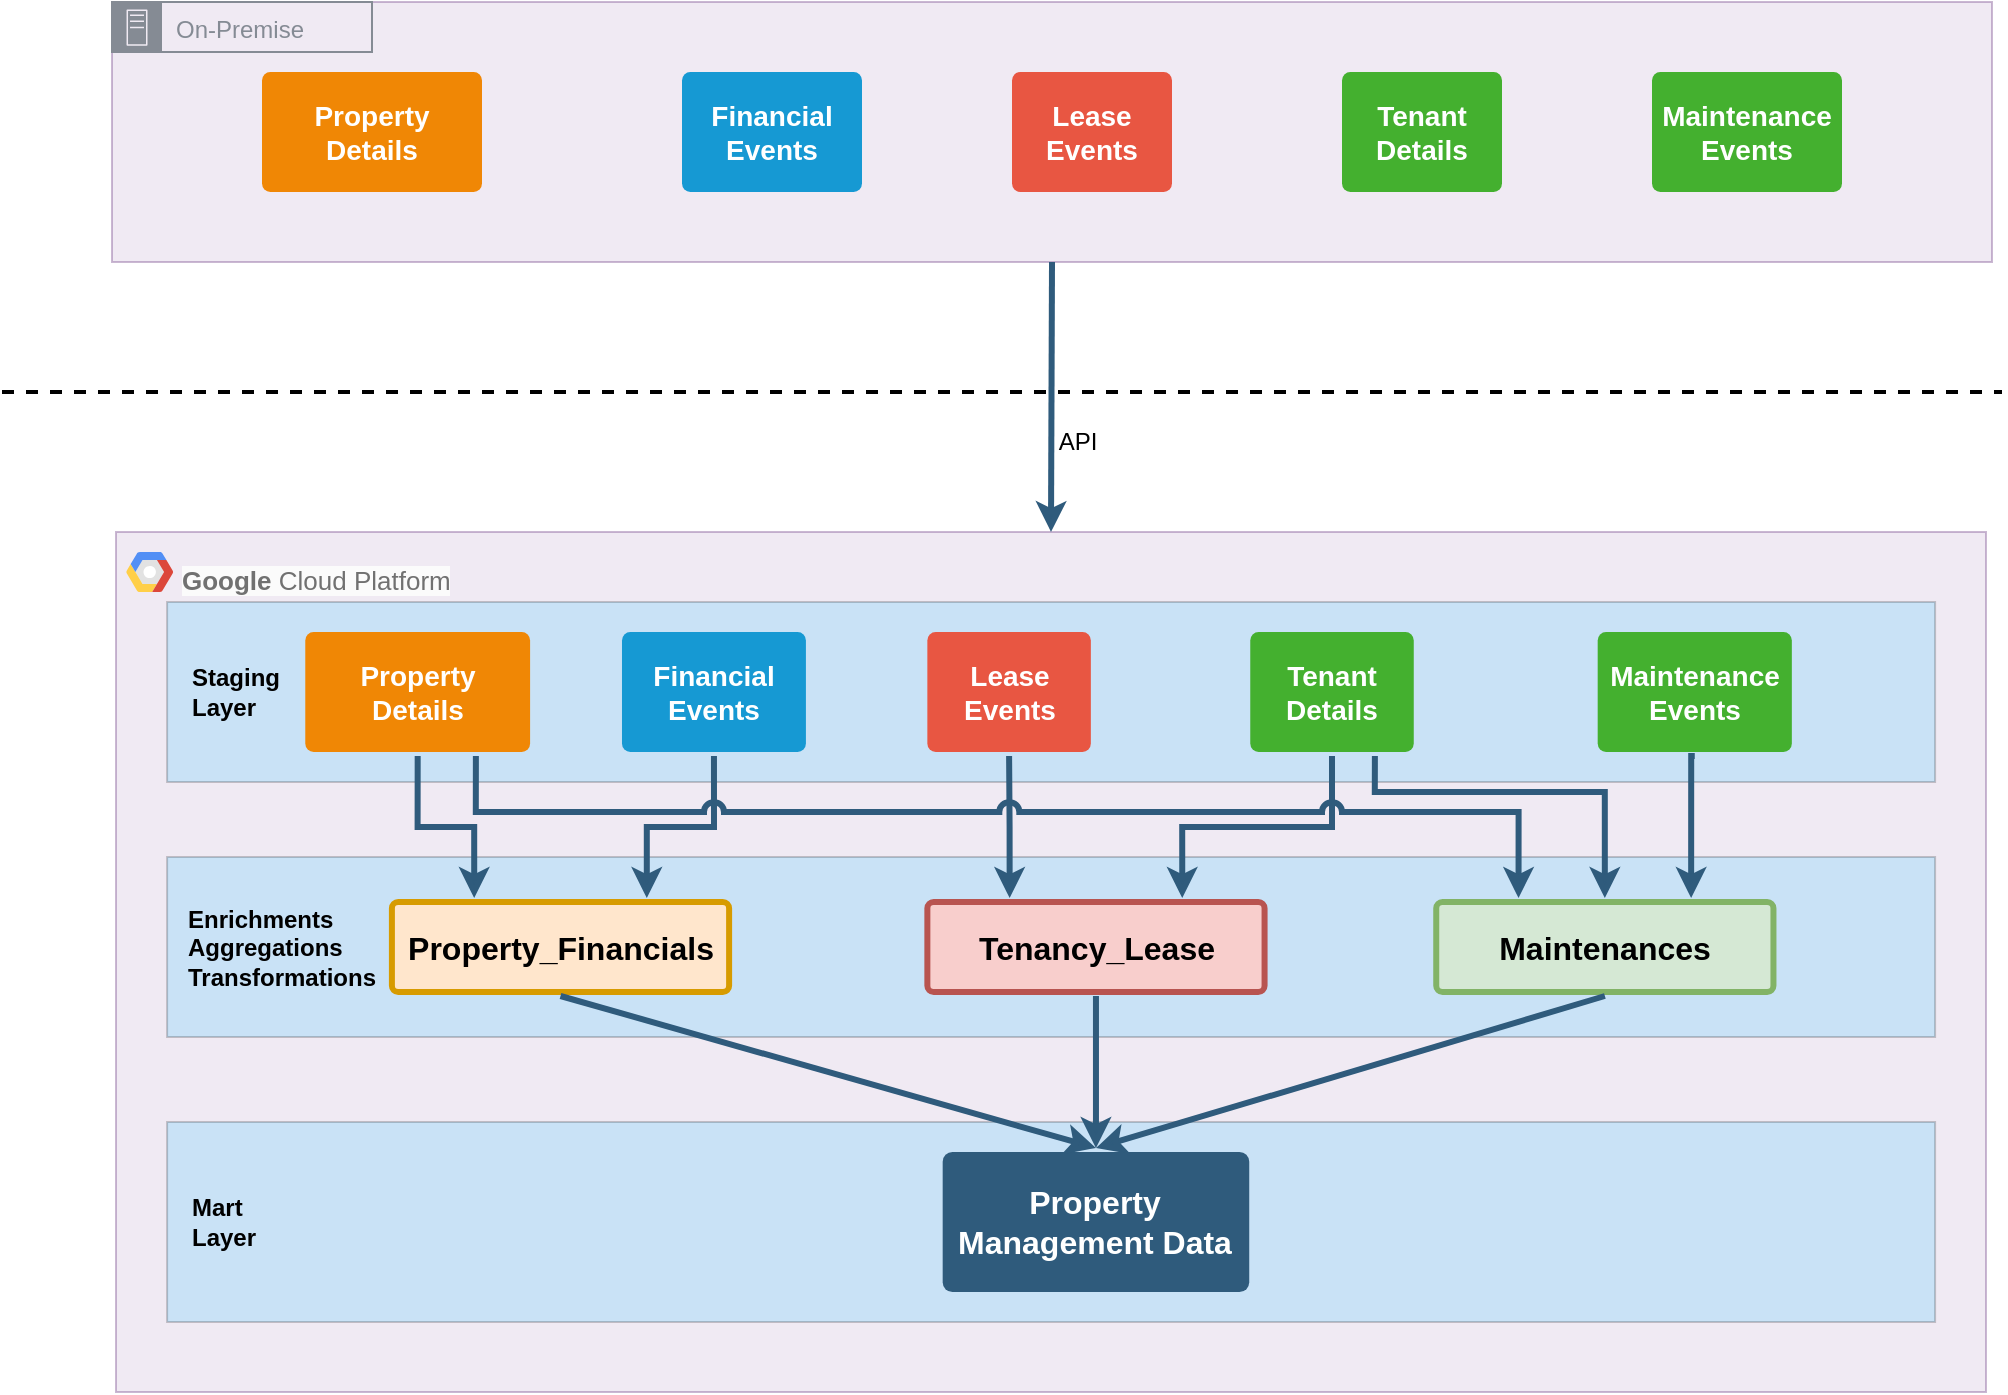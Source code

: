 <mxfile version="24.9.1">
  <diagram id="6a731a19-8d31-9384-78a2-239565b7b9f0" name="Page-1">
    <mxGraphModel dx="1224" dy="704" grid="1" gridSize="10" guides="1" tooltips="1" connect="1" arrows="1" fold="1" page="1" pageScale="1" pageWidth="1169" pageHeight="827" background="none" math="0" shadow="0">
      <root>
        <mxCell id="0" />
        <mxCell id="1" parent="0" />
        <mxCell id="xAftQ-V8ujB6SN10Z2Ji-1817" value="" style="group" vertex="1" connectable="0" parent="1">
          <mxGeometry x="137" y="350" width="935" height="430" as="geometry" />
        </mxCell>
        <mxCell id="xAftQ-V8ujB6SN10Z2Ji-1800" value="" style="rounded=0;whiteSpace=wrap;html=1;fillColor=#e1d5e7;strokeColor=#9673a6;opacity=50;" vertex="1" parent="xAftQ-V8ujB6SN10Z2Ji-1817">
          <mxGeometry width="935" height="430" as="geometry" />
        </mxCell>
        <mxCell id="xAftQ-V8ujB6SN10Z2Ji-1845" value="" style="rounded=0;whiteSpace=wrap;html=1;opacity=20;fillColor=#30C1FF;" vertex="1" parent="xAftQ-V8ujB6SN10Z2Ji-1817">
          <mxGeometry x="25.55" y="295" width="884" height="100" as="geometry" />
        </mxCell>
        <mxCell id="xAftQ-V8ujB6SN10Z2Ji-1843" value="" style="rounded=0;whiteSpace=wrap;html=1;opacity=20;fillColor=#30C1FF;" vertex="1" parent="xAftQ-V8ujB6SN10Z2Ji-1817">
          <mxGeometry x="25.55" y="35" width="884" height="90" as="geometry" />
        </mxCell>
        <mxCell id="xAftQ-V8ujB6SN10Z2Ji-1842" value="" style="rounded=0;whiteSpace=wrap;html=1;opacity=20;fillColor=#30C1FF;" vertex="1" parent="xAftQ-V8ujB6SN10Z2Ji-1817">
          <mxGeometry x="25.55" y="162.5" width="884" height="90" as="geometry" />
        </mxCell>
        <mxCell id="xAftQ-V8ujB6SN10Z2Ji-1807" value="" style="group" vertex="1" connectable="0" parent="xAftQ-V8ujB6SN10Z2Ji-1817">
          <mxGeometry x="25.546" y="10" width="189.044" height="40" as="geometry" />
        </mxCell>
        <mxCell id="xAftQ-V8ujB6SN10Z2Ji-1791" value="" style="shape=mxgraph.gcp2.google_cloud_platform;fillColor=#F6F6F6;strokeColor=none;shadow=0;gradientColor=none;" vertex="1" parent="xAftQ-V8ujB6SN10Z2Ji-1807">
          <mxGeometry x="-20.437" width="23.503" height="20" as="geometry">
            <mxPoint x="20" y="10" as="offset" />
          </mxGeometry>
        </mxCell>
        <mxCell id="xAftQ-V8ujB6SN10Z2Ji-1792" value="&lt;font style=&quot;font-size: 13px;&quot;&gt;&lt;b style=&quot;forced-color-adjust: none; color: rgb(113, 113, 113); font-family: Helvetica; font-style: normal; font-variant-ligatures: normal; font-variant-caps: normal; letter-spacing: normal; orphans: 2; text-align: left; text-indent: 0px; text-transform: none; widows: 2; word-spacing: 0px; -webkit-text-stroke-width: 0px; white-space: nowrap; background-color: rgb(251, 251, 251); text-decoration-thickness: initial; text-decoration-style: initial; text-decoration-color: initial;&quot;&gt;Google&amp;nbsp;&lt;/b&gt;&lt;span style=&quot;color: rgb(113, 113, 113); font-family: Helvetica; font-style: normal; font-variant-ligatures: normal; font-variant-caps: normal; font-weight: 400; letter-spacing: normal; orphans: 2; text-align: left; text-indent: 0px; text-transform: none; widows: 2; word-spacing: 0px; -webkit-text-stroke-width: 0px; white-space: nowrap; background-color: rgb(251, 251, 251); text-decoration-thickness: initial; text-decoration-style: initial; text-decoration-color: initial; float: none; display: inline !important;&quot;&gt;Cloud Platform&lt;/span&gt;&lt;/font&gt;" style="text;whiteSpace=wrap;html=1;" vertex="1" parent="xAftQ-V8ujB6SN10Z2Ji-1807">
          <mxGeometry x="5.109" width="183.934" height="40" as="geometry" />
        </mxCell>
        <mxCell id="xAftQ-V8ujB6SN10Z2Ji-1795" value="Financial Events" style="rounded=1;whiteSpace=wrap;html=1;shadow=0;labelBackgroundColor=none;strokeColor=none;strokeWidth=3;fillColor=#1699d3;fontFamily=Helvetica;fontSize=14;fontColor=#FFFFFF;align=center;spacing=5;fontStyle=1;arcSize=7;perimeterSpacing=2;" vertex="1" parent="xAftQ-V8ujB6SN10Z2Ji-1817">
          <mxGeometry x="252.997" y="50" width="91.967" height="60" as="geometry" />
        </mxCell>
        <mxCell id="xAftQ-V8ujB6SN10Z2Ji-1798" value="Lease Events" style="rounded=1;whiteSpace=wrap;html=1;shadow=0;labelBackgroundColor=none;strokeColor=none;strokeWidth=3;fillColor=#e85642;fontFamily=Helvetica;fontSize=14;fontColor=#FFFFFF;align=center;spacing=5;fontStyle=1;arcSize=7;perimeterSpacing=2;" vertex="1" parent="xAftQ-V8ujB6SN10Z2Ji-1817">
          <mxGeometry x="405.677" y="50" width="81.749" height="60" as="geometry" />
        </mxCell>
        <mxCell id="xAftQ-V8ujB6SN10Z2Ji-1808" value="Property_Financials" style="rounded=1;whiteSpace=wrap;html=1;shadow=0;labelBackgroundColor=none;strokeColor=#d79b00;strokeWidth=3;fillColor=#ffe6cc;fontFamily=Helvetica;fontSize=16;align=center;fontStyle=1;spacing=5;arcSize=7;perimeterSpacing=2;" vertex="1" parent="xAftQ-V8ujB6SN10Z2Ji-1817">
          <mxGeometry x="137.951" y="185" width="168.607" height="45" as="geometry" />
        </mxCell>
        <mxCell id="xAftQ-V8ujB6SN10Z2Ji-1811" value="" style="edgeStyle=orthogonalEdgeStyle;rounded=0;jumpStyle=none;html=1;shadow=0;labelBackgroundColor=none;startArrow=classic;startFill=1;endArrow=none;endFill=0;jettySize=auto;orthogonalLoop=1;strokeColor=#2F5B7C;strokeWidth=3;fontFamily=Helvetica;fontSize=16;fontColor=#23445D;spacing=5;entryX=0.5;entryY=1;entryDx=0;entryDy=0;exitX=0.75;exitY=0;exitDx=0;exitDy=0;" edge="1" parent="xAftQ-V8ujB6SN10Z2Ji-1817" source="xAftQ-V8ujB6SN10Z2Ji-1808" target="xAftQ-V8ujB6SN10Z2Ji-1795">
          <mxGeometry relative="1" as="geometry">
            <mxPoint x="387.284" y="208" as="sourcePoint" />
            <mxPoint x="286.12" y="117" as="targetPoint" />
          </mxGeometry>
        </mxCell>
        <mxCell id="xAftQ-V8ujB6SN10Z2Ji-1794" value="Tenant Details" style="rounded=1;whiteSpace=wrap;html=1;shadow=0;labelBackgroundColor=none;strokeColor=none;strokeWidth=3;fillColor=#44B02F;fontFamily=Helvetica;fontSize=14;fontColor=#FFFFFF;align=center;spacing=5;fontStyle=1;arcSize=7;perimeterSpacing=2;" vertex="1" parent="xAftQ-V8ujB6SN10Z2Ji-1817">
          <mxGeometry x="567.131" y="50" width="81.749" height="60" as="geometry" />
        </mxCell>
        <mxCell id="xAftQ-V8ujB6SN10Z2Ji-1799" value="Maintenance Events" style="rounded=1;whiteSpace=wrap;html=1;shadow=0;labelBackgroundColor=none;strokeColor=none;strokeWidth=3;fillColor=#44B02F;fontFamily=Helvetica;fontSize=14;fontColor=#FFFFFF;align=center;spacing=5;fontStyle=1;arcSize=7;perimeterSpacing=2;" vertex="1" parent="xAftQ-V8ujB6SN10Z2Ji-1817">
          <mxGeometry x="740.847" y="50" width="97.077" height="60" as="geometry" />
        </mxCell>
        <mxCell id="xAftQ-V8ujB6SN10Z2Ji-1796" value="Property Details" style="rounded=1;whiteSpace=wrap;html=1;shadow=0;labelBackgroundColor=none;strokeColor=none;strokeWidth=3;fillColor=#F08705;fontFamily=Helvetica;fontSize=14;fontColor=#FFFFFF;align=center;spacing=5;fontStyle=1;arcSize=7;perimeterSpacing=2;" vertex="1" parent="xAftQ-V8ujB6SN10Z2Ji-1817">
          <mxGeometry x="94.639" y="50" width="112.404" height="60" as="geometry" />
        </mxCell>
        <mxCell id="xAftQ-V8ujB6SN10Z2Ji-1809" value="" style="edgeStyle=orthogonalEdgeStyle;rounded=0;jumpStyle=none;html=1;shadow=0;labelBackgroundColor=none;startArrow=classic;startFill=1;endArrow=none;endFill=0;jettySize=auto;orthogonalLoop=1;strokeColor=#2F5B7C;strokeWidth=3;fontFamily=Helvetica;fontSize=16;fontColor=#23445D;spacing=5;exitX=0.25;exitY=0;exitDx=0;exitDy=0;entryX=0.5;entryY=1;entryDx=0;entryDy=0;" edge="1" parent="xAftQ-V8ujB6SN10Z2Ji-1817" source="xAftQ-V8ujB6SN10Z2Ji-1808" target="xAftQ-V8ujB6SN10Z2Ji-1796">
          <mxGeometry relative="1" as="geometry">
            <mxPoint x="470.055" y="10" as="sourcePoint" />
            <mxPoint x="470.055" y="-125" as="targetPoint" />
          </mxGeometry>
        </mxCell>
        <mxCell id="1749" value="Property Management Data" style="rounded=1;whiteSpace=wrap;html=1;shadow=0;labelBackgroundColor=none;strokeColor=none;strokeWidth=3;fillColor=#2F5B7C;fontFamily=Helvetica;fontSize=16;fontColor=#FFFFFF;align=center;fontStyle=1;spacing=5;arcSize=7;perimeterSpacing=2;" parent="xAftQ-V8ujB6SN10Z2Ji-1817" vertex="1">
          <mxGeometry x="413.342" y="310" width="153.279" height="70" as="geometry" />
        </mxCell>
        <mxCell id="xAftQ-V8ujB6SN10Z2Ji-1823" value="Tenancy_Lease" style="rounded=1;whiteSpace=wrap;html=1;shadow=0;labelBackgroundColor=none;strokeColor=#b85450;strokeWidth=3;fillColor=#f8cecc;fontFamily=Helvetica;fontSize=16;align=center;fontStyle=1;spacing=5;arcSize=7;perimeterSpacing=2;" vertex="1" parent="xAftQ-V8ujB6SN10Z2Ji-1817">
          <mxGeometry x="405.678" y="185" width="168.607" height="45" as="geometry" />
        </mxCell>
        <mxCell id="xAftQ-V8ujB6SN10Z2Ji-1826" value="" style="edgeStyle=orthogonalEdgeStyle;rounded=0;jumpStyle=none;html=1;shadow=0;labelBackgroundColor=none;startArrow=classic;startFill=1;endArrow=none;endFill=0;jettySize=auto;orthogonalLoop=1;strokeColor=#2F5B7C;strokeWidth=3;fontFamily=Helvetica;fontSize=16;fontColor=#23445D;spacing=5;exitX=0.25;exitY=0;exitDx=0;exitDy=0;entryX=0.5;entryY=1;entryDx=0;entryDy=0;" edge="1" parent="xAftQ-V8ujB6SN10Z2Ji-1817" source="xAftQ-V8ujB6SN10Z2Ji-1823" target="xAftQ-V8ujB6SN10Z2Ji-1798">
          <mxGeometry relative="1" as="geometry">
            <mxPoint x="209.481" y="193" as="sourcePoint" />
            <mxPoint x="143.06" y="122" as="targetPoint" />
          </mxGeometry>
        </mxCell>
        <mxCell id="xAftQ-V8ujB6SN10Z2Ji-1827" value="" style="edgeStyle=orthogonalEdgeStyle;rounded=0;jumpStyle=none;html=1;shadow=0;labelBackgroundColor=none;startArrow=classic;startFill=1;endArrow=none;endFill=0;jettySize=auto;orthogonalLoop=1;strokeColor=#2F5B7C;strokeWidth=3;fontFamily=Helvetica;fontSize=16;fontColor=#23445D;spacing=5;entryX=0.5;entryY=1;entryDx=0;entryDy=0;exitX=0.75;exitY=0;exitDx=0;exitDy=0;" edge="1" parent="xAftQ-V8ujB6SN10Z2Ji-1817" source="xAftQ-V8ujB6SN10Z2Ji-1823" target="xAftQ-V8ujB6SN10Z2Ji-1794">
          <mxGeometry relative="1" as="geometry">
            <mxPoint x="296.339" y="193" as="sourcePoint" />
            <mxPoint x="316.776" y="122" as="targetPoint" />
          </mxGeometry>
        </mxCell>
        <mxCell id="xAftQ-V8ujB6SN10Z2Ji-1828" value="Maintenances" style="rounded=1;whiteSpace=wrap;html=1;shadow=0;labelBackgroundColor=none;strokeColor=#82b366;strokeWidth=3;fillColor=#d5e8d4;fontFamily=Helvetica;fontSize=16;align=center;fontStyle=1;spacing=5;arcSize=7;perimeterSpacing=2;" vertex="1" parent="xAftQ-V8ujB6SN10Z2Ji-1817">
          <mxGeometry x="660.12" y="185" width="168.607" height="45" as="geometry" />
        </mxCell>
        <mxCell id="xAftQ-V8ujB6SN10Z2Ji-1831" value="" style="edgeStyle=orthogonalEdgeStyle;rounded=0;jumpStyle=none;html=1;shadow=0;labelBackgroundColor=none;startArrow=classic;startFill=1;endArrow=none;endFill=0;jettySize=auto;orthogonalLoop=1;strokeColor=#2F5B7C;strokeWidth=3;fontFamily=Helvetica;fontSize=16;fontColor=#23445D;spacing=5;entryX=0.75;entryY=1;entryDx=0;entryDy=0;exitX=0.5;exitY=0;exitDx=0;exitDy=0;" edge="1" parent="xAftQ-V8ujB6SN10Z2Ji-1817" source="xAftQ-V8ujB6SN10Z2Ji-1828" target="xAftQ-V8ujB6SN10Z2Ji-1794">
          <mxGeometry relative="1" as="geometry">
            <mxPoint x="543.628" y="193" as="sourcePoint" />
            <mxPoint x="618.224" y="122" as="targetPoint" />
            <Array as="points">
              <mxPoint x="743.913" y="130" />
              <mxPoint x="629.464" y="130" />
            </Array>
          </mxGeometry>
        </mxCell>
        <mxCell id="xAftQ-V8ujB6SN10Z2Ji-1835" value="" style="edgeStyle=orthogonalEdgeStyle;rounded=0;jumpStyle=none;html=1;shadow=0;labelBackgroundColor=none;startArrow=classic;startFill=1;endArrow=none;endFill=0;jettySize=auto;orthogonalLoop=1;strokeColor=#2F5B7C;strokeWidth=3;fontFamily=Helvetica;fontSize=16;fontColor=#23445D;spacing=5;entryX=0.5;entryY=1;entryDx=0;entryDy=0;exitX=0.75;exitY=0;exitDx=0;exitDy=0;" edge="1" parent="xAftQ-V8ujB6SN10Z2Ji-1817" source="xAftQ-V8ujB6SN10Z2Ji-1828" target="xAftQ-V8ujB6SN10Z2Ji-1799">
          <mxGeometry relative="1" as="geometry">
            <mxPoint x="916.607" y="193" as="sourcePoint" />
            <mxPoint x="802.158" y="122" as="targetPoint" />
            <Array as="points">
              <mxPoint x="786.831" y="112" />
            </Array>
          </mxGeometry>
        </mxCell>
        <mxCell id="xAftQ-V8ujB6SN10Z2Ji-1836" value="" style="edgeStyle=orthogonalEdgeStyle;rounded=0;jumpStyle=arc;html=1;shadow=0;labelBackgroundColor=none;startArrow=classic;startFill=1;endArrow=none;endFill=0;jettySize=auto;orthogonalLoop=1;strokeColor=#2F5B7C;strokeWidth=3;fontFamily=Helvetica;fontSize=16;fontColor=#23445D;spacing=5;exitX=0.25;exitY=0;exitDx=0;exitDy=0;entryX=0.75;entryY=1;entryDx=0;entryDy=0;" edge="1" parent="xAftQ-V8ujB6SN10Z2Ji-1817" source="xAftQ-V8ujB6SN10Z2Ji-1828" target="xAftQ-V8ujB6SN10Z2Ji-1796">
          <mxGeometry relative="1" as="geometry">
            <mxPoint x="189.044" y="193" as="sourcePoint" />
            <mxPoint x="143.06" y="122" as="targetPoint" />
            <Array as="points">
              <mxPoint x="701" y="140" />
              <mxPoint x="180" y="140" />
            </Array>
          </mxGeometry>
        </mxCell>
        <mxCell id="xAftQ-V8ujB6SN10Z2Ji-1838" value="" style="rounded=0;jumpStyle=none;html=1;shadow=0;labelBackgroundColor=none;startArrow=classic;startFill=1;endArrow=none;endFill=0;jettySize=auto;orthogonalLoop=1;strokeColor=#2F5B7C;strokeWidth=3;fontFamily=Helvetica;fontSize=16;fontColor=#23445D;spacing=5;exitX=0.5;exitY=0;exitDx=0;exitDy=0;entryX=0.5;entryY=1;entryDx=0;entryDy=0;" edge="1" parent="xAftQ-V8ujB6SN10Z2Ji-1817" source="1749" target="xAftQ-V8ujB6SN10Z2Ji-1808">
          <mxGeometry relative="1" as="geometry">
            <mxPoint x="286.12" y="321" as="sourcePoint" />
            <mxPoint x="240.137" y="250" as="targetPoint" />
          </mxGeometry>
        </mxCell>
        <mxCell id="xAftQ-V8ujB6SN10Z2Ji-1839" value="" style="rounded=0;jumpStyle=none;html=1;shadow=0;labelBackgroundColor=none;startArrow=classic;startFill=1;endArrow=none;endFill=0;jettySize=auto;orthogonalLoop=1;strokeColor=#2F5B7C;strokeWidth=3;fontFamily=Helvetica;fontSize=16;fontColor=#23445D;spacing=5;exitX=0.5;exitY=0;exitDx=0;exitDy=0;entryX=0.5;entryY=1;entryDx=0;entryDy=0;" edge="1" parent="xAftQ-V8ujB6SN10Z2Ji-1817" source="1749" target="xAftQ-V8ujB6SN10Z2Ji-1823">
          <mxGeometry relative="1" as="geometry">
            <mxPoint x="763.328" y="308" as="sourcePoint" />
            <mxPoint x="546.694" y="242" as="targetPoint" />
          </mxGeometry>
        </mxCell>
        <mxCell id="xAftQ-V8ujB6SN10Z2Ji-1840" value="" style="rounded=0;jumpStyle=none;html=1;shadow=0;labelBackgroundColor=none;startArrow=classic;startFill=1;endArrow=none;endFill=0;jettySize=auto;orthogonalLoop=1;strokeColor=#2F5B7C;strokeWidth=3;fontFamily=Helvetica;fontSize=16;fontColor=#23445D;spacing=5;exitX=0.5;exitY=0;exitDx=0;exitDy=0;entryX=0.5;entryY=1;entryDx=0;entryDy=0;" edge="1" parent="xAftQ-V8ujB6SN10Z2Ji-1817" source="1749" target="xAftQ-V8ujB6SN10Z2Ji-1828">
          <mxGeometry relative="1" as="geometry">
            <mxPoint x="449.617" y="308" as="sourcePoint" />
            <mxPoint x="500.71" y="242" as="targetPoint" />
          </mxGeometry>
        </mxCell>
        <mxCell id="xAftQ-V8ujB6SN10Z2Ji-1841" value="&lt;b&gt;Enrichments&lt;br&gt;Aggregations&lt;br&gt;Transformations&lt;/b&gt;" style="text;html=1;align=left;verticalAlign=middle;whiteSpace=wrap;rounded=0;" vertex="1" parent="xAftQ-V8ujB6SN10Z2Ji-1817">
          <mxGeometry x="34" y="192.5" width="60" height="30" as="geometry" />
        </mxCell>
        <mxCell id="xAftQ-V8ujB6SN10Z2Ji-1844" value="&lt;b&gt;Staging Layer&lt;/b&gt;" style="text;html=1;align=left;verticalAlign=middle;whiteSpace=wrap;rounded=0;" vertex="1" parent="xAftQ-V8ujB6SN10Z2Ji-1817">
          <mxGeometry x="36" y="65" width="60" height="30" as="geometry" />
        </mxCell>
        <mxCell id="xAftQ-V8ujB6SN10Z2Ji-1846" value="&lt;b&gt;Mart Layer&lt;/b&gt;" style="text;html=1;align=left;verticalAlign=middle;whiteSpace=wrap;rounded=0;" vertex="1" parent="xAftQ-V8ujB6SN10Z2Ji-1817">
          <mxGeometry x="36" y="330" width="60" height="30" as="geometry" />
        </mxCell>
        <mxCell id="xAftQ-V8ujB6SN10Z2Ji-1802" value="" style="group" vertex="1" connectable="0" parent="1">
          <mxGeometry x="135" y="85" width="940" height="130" as="geometry" />
        </mxCell>
        <mxCell id="xAftQ-V8ujB6SN10Z2Ji-1789" value="" style="rounded=0;whiteSpace=wrap;html=1;fillColor=#e1d5e7;strokeColor=#9673a6;opacity=50;" vertex="1" parent="xAftQ-V8ujB6SN10Z2Ji-1802">
          <mxGeometry width="940" height="130" as="geometry" />
        </mxCell>
        <mxCell id="xAftQ-V8ujB6SN10Z2Ji-1801" value="On-Premise" style="sketch=0;outlineConnect=0;gradientColor=none;html=1;whiteSpace=wrap;fontSize=12;fontStyle=0;shape=mxgraph.aws4.group;grIcon=mxgraph.aws4.group_on_premise;strokeColor=#858B94;fillColor=none;verticalAlign=top;align=left;spacingLeft=30;fontColor=#858B94;dashed=0;" vertex="1" parent="xAftQ-V8ujB6SN10Z2Ji-1802">
          <mxGeometry width="130" height="25" as="geometry" />
        </mxCell>
        <mxCell id="1764" value="Property Details" style="rounded=1;whiteSpace=wrap;html=1;shadow=0;labelBackgroundColor=none;strokeColor=none;strokeWidth=3;fillColor=#F08705;fontFamily=Helvetica;fontSize=14;fontColor=#FFFFFF;align=center;spacing=5;fontStyle=1;arcSize=7;perimeterSpacing=2;" parent="xAftQ-V8ujB6SN10Z2Ji-1802" vertex="1">
          <mxGeometry x="75" y="35" width="110" height="60" as="geometry" />
        </mxCell>
        <mxCell id="1760" value="Financial Events" style="rounded=1;whiteSpace=wrap;html=1;shadow=0;labelBackgroundColor=none;strokeColor=none;strokeWidth=3;fillColor=#1699d3;fontFamily=Helvetica;fontSize=14;fontColor=#FFFFFF;align=center;spacing=5;fontStyle=1;arcSize=7;perimeterSpacing=2;" parent="xAftQ-V8ujB6SN10Z2Ji-1802" vertex="1">
          <mxGeometry x="285" y="35" width="90" height="60" as="geometry" />
        </mxCell>
        <mxCell id="xAftQ-V8ujB6SN10Z2Ji-1783" value="Lease Events" style="rounded=1;whiteSpace=wrap;html=1;shadow=0;labelBackgroundColor=none;strokeColor=none;strokeWidth=3;fillColor=#e85642;fontFamily=Helvetica;fontSize=14;fontColor=#FFFFFF;align=center;spacing=5;fontStyle=1;arcSize=7;perimeterSpacing=2;" vertex="1" parent="xAftQ-V8ujB6SN10Z2Ji-1802">
          <mxGeometry x="450" y="35" width="80" height="60" as="geometry" />
        </mxCell>
        <mxCell id="1753" value="Tenant Details" style="rounded=1;whiteSpace=wrap;html=1;shadow=0;labelBackgroundColor=none;strokeColor=none;strokeWidth=3;fillColor=#44B02F;fontFamily=Helvetica;fontSize=14;fontColor=#FFFFFF;align=center;spacing=5;fontStyle=1;arcSize=7;perimeterSpacing=2;" parent="xAftQ-V8ujB6SN10Z2Ji-1802" vertex="1">
          <mxGeometry x="615" y="35" width="80" height="60" as="geometry" />
        </mxCell>
        <mxCell id="1748" value="" style="edgeStyle=none;rounded=0;jumpStyle=none;html=1;shadow=0;labelBackgroundColor=none;startArrow=classic;startFill=1;endArrow=none;endFill=0;jettySize=auto;orthogonalLoop=1;strokeColor=#2F5B7C;strokeWidth=3;fontFamily=Helvetica;fontSize=16;fontColor=#23445D;spacing=5;exitX=0.5;exitY=0;exitDx=0;exitDy=0;entryX=0.5;entryY=1;entryDx=0;entryDy=0;" parent="1" source="xAftQ-V8ujB6SN10Z2Ji-1800" target="xAftQ-V8ujB6SN10Z2Ji-1789" edge="1">
          <mxGeometry relative="1" as="geometry">
            <mxPoint x="1110" y="340" as="sourcePoint" />
            <mxPoint x="650" y="230" as="targetPoint" />
          </mxGeometry>
        </mxCell>
        <mxCell id="xAftQ-V8ujB6SN10Z2Ji-1788" value="Maintenance Events" style="rounded=1;whiteSpace=wrap;html=1;shadow=0;labelBackgroundColor=none;strokeColor=none;strokeWidth=3;fillColor=#44B02F;fontFamily=Helvetica;fontSize=14;fontColor=#FFFFFF;align=center;spacing=5;fontStyle=1;arcSize=7;perimeterSpacing=2;" vertex="1" parent="1">
          <mxGeometry x="905" y="120" width="95" height="60" as="geometry" />
        </mxCell>
        <mxCell id="xAftQ-V8ujB6SN10Z2Ji-1790" value="" style="endArrow=none;dashed=1;html=1;rounded=0;strokeWidth=2;" edge="1" parent="1">
          <mxGeometry width="50" height="50" relative="1" as="geometry">
            <mxPoint x="80" y="280" as="sourcePoint" />
            <mxPoint x="1080" y="280" as="targetPoint" />
          </mxGeometry>
        </mxCell>
        <mxCell id="xAftQ-V8ujB6SN10Z2Ji-1804" value="API" style="text;html=1;align=center;verticalAlign=middle;whiteSpace=wrap;rounded=0;" vertex="1" parent="1">
          <mxGeometry x="588" y="290" width="60" height="30" as="geometry" />
        </mxCell>
      </root>
    </mxGraphModel>
  </diagram>
</mxfile>

